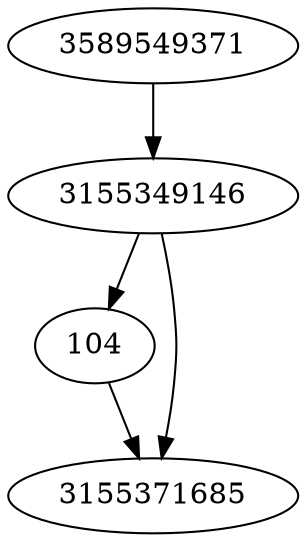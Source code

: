 strict digraph  {
104;
3155349146;
3589549371;
3155371685;
104 -> 3155371685;
3155349146 -> 104;
3155349146 -> 3155371685;
3589549371 -> 3155349146;
}
